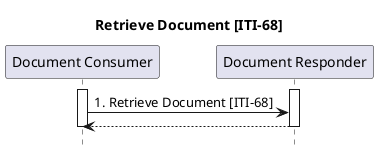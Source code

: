@startuml
title Retrieve Document [ITI-68]
hide footbox
participant "Document Consumer" as DocumentConsumer
participant "Document Responder" as DocumentResponder
activate "DocumentConsumer"
activate "DocumentResponder"
"DocumentConsumer" -> "DocumentResponder" : 1. Retrieve Document [ITI-68]
return
deactivate "DocumentConsumer"
deactivate "DocumentResponder"
@enduml
